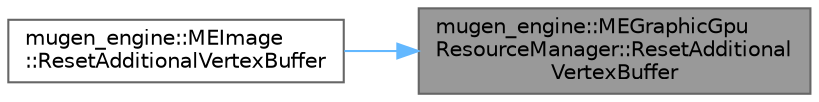 digraph "mugen_engine::MEGraphicGpuResourceManager::ResetAdditionalVertexBuffer"
{
 // LATEX_PDF_SIZE
  bgcolor="transparent";
  edge [fontname=Helvetica,fontsize=10,labelfontname=Helvetica,labelfontsize=10];
  node [fontname=Helvetica,fontsize=10,shape=box,height=0.2,width=0.4];
  rankdir="RL";
  Node1 [id="Node000001",label="mugen_engine::MEGraphicGpu\lResourceManager::ResetAdditional\lVertexBuffer",height=0.2,width=0.4,color="gray40", fillcolor="grey60", style="filled", fontcolor="black",tooltip="追加の頂点データをリセットする"];
  Node1 -> Node2 [id="edge1_Node000001_Node000002",dir="back",color="steelblue1",style="solid",tooltip=" "];
  Node2 [id="Node000002",label="mugen_engine::MEImage\l::ResetAdditionalVertexBuffer",height=0.2,width=0.4,color="grey40", fillcolor="white", style="filled",URL="$classmugen__engine_1_1_m_e_image.html#a19380393c434a749c53dc55974d56304",tooltip="追加の頂点バッファをリセットする(普段は触らない！)"];
}
